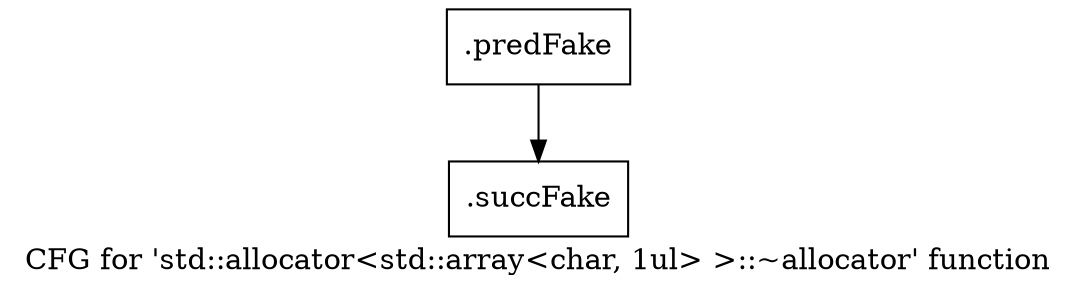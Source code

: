 digraph "CFG for 'std::allocator\<std::array\<char, 1ul\> \>::~allocator' function" {
	label="CFG for 'std::allocator\<std::array\<char, 1ul\> \>::~allocator' function";

	Node0x51f4bd0 [shape=record,filename="",linenumber="",label="{.predFake}"];
	Node0x51f4bd0 -> Node0x52c9ed0[ callList="" memoryops="" filename="/home/akhilkushe/Xilinx/Vitis_HLS/2021.2/tps/lnx64/gcc-6.2.0/lib/gcc/x86_64-pc-linux-gnu/6.2.0/../../../../include/c++/6.2.0/bits/allocator.h" execusionnum="0"];
	Node0x52c9ed0 [shape=record,filename="/home/akhilkushe/Xilinx/Vitis_HLS/2021.2/tps/lnx64/gcc-6.2.0/lib/gcc/x86_64-pc-linux-gnu/6.2.0/../../../../include/c++/6.2.0/bits/allocator.h",linenumber="126",label="{.succFake}"];
}
